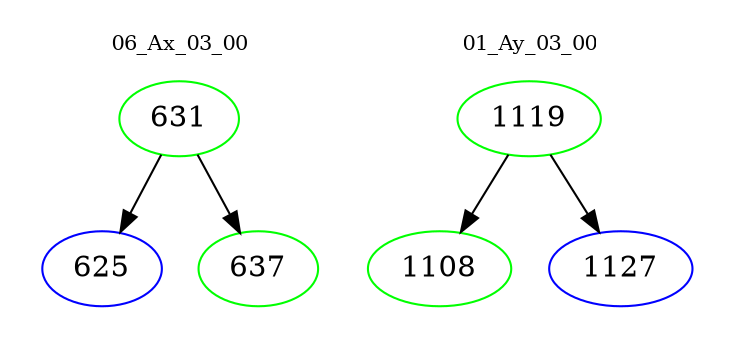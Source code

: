digraph{
subgraph cluster_0 {
color = white
label = "06_Ax_03_00";
fontsize=10;
T0_631 [label="631", color="green"]
T0_631 -> T0_625 [color="black"]
T0_625 [label="625", color="blue"]
T0_631 -> T0_637 [color="black"]
T0_637 [label="637", color="green"]
}
subgraph cluster_1 {
color = white
label = "01_Ay_03_00";
fontsize=10;
T1_1119 [label="1119", color="green"]
T1_1119 -> T1_1108 [color="black"]
T1_1108 [label="1108", color="green"]
T1_1119 -> T1_1127 [color="black"]
T1_1127 [label="1127", color="blue"]
}
}

